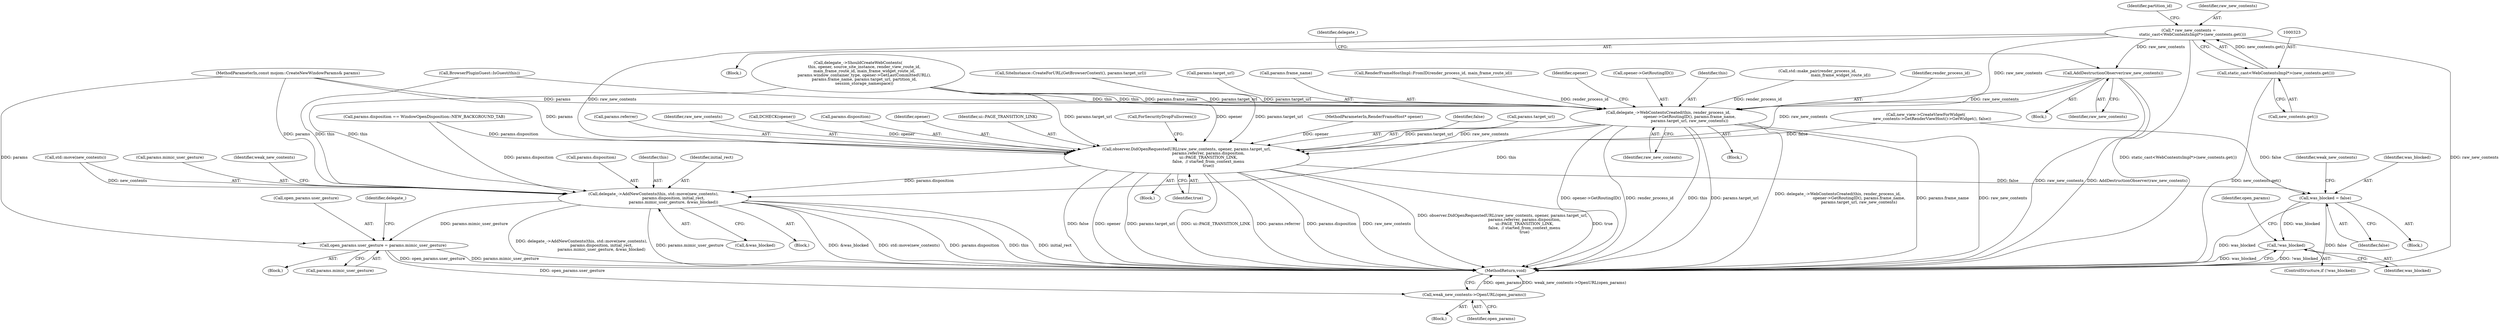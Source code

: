 digraph "0_Chrome_d18c519758c2e6043f0e1f00e2b69a55b3d7997f@pointer" {
"1000360" [label="(Call,AddDestructionObserver(raw_new_contents))"];
"1000320" [label="(Call,* raw_new_contents =\n      static_cast<WebContentsImpl*>(new_contents.get()))"];
"1000322" [label="(Call,static_cast<WebContentsImpl*>(new_contents.get()))"];
"1000365" [label="(Call,delegate_->WebContentsCreated(this, render_process_id,\n                                  opener->GetRoutingID(), params.frame_name,\n                                  params.target_url, raw_new_contents))"];
"1000381" [label="(Call,observer.DidOpenRequestedURL(raw_new_contents, opener, params.target_url,\n                                   params.referrer, params.disposition,\n                                   ui::PAGE_TRANSITION_LINK,\n                                   false,  // started_from_context_menu\n                                   true))"];
"1000403" [label="(Call,was_blocked = false)"];
"1000432" [label="(Call,!was_blocked)"];
"1000414" [label="(Call,delegate_->AddNewContents(this, std::move(new_contents),\n                                params.disposition, initial_rect,\n                                params.mimic_user_gesture, &was_blocked))"];
"1000436" [label="(Call,open_params.user_gesture = params.mimic_user_gesture)"];
"1000459" [label="(Call,weak_new_contents->OpenURL(open_params))"];
"1000436" [label="(Call,open_params.user_gesture = params.mimic_user_gesture)"];
"1000425" [label="(Call,&was_blocked)"];
"1000387" [label="(Call,params.referrer)"];
"1000326" [label="(Identifier,partition_id)"];
"1000382" [label="(Identifier,raw_new_contents)"];
"1000126" [label="(Call,DCHECK(opener))"];
"1000355" [label="(Call,std::make_pair(render_process_id,\n                                     main_frame_widget_route_id))"];
"1000437" [label="(Call,open_params.user_gesture)"];
"1000445" [label="(Identifier,delegate_)"];
"1000321" [label="(Identifier,raw_new_contents)"];
"1000401" [label="(Block,)"];
"1000367" [label="(Identifier,render_process_id)"];
"1000422" [label="(Call,params.mimic_user_gesture)"];
"1000360" [label="(Call,AddDestructionObserver(raw_new_contents))"];
"1000372" [label="(Call,params.target_url)"];
"1000416" [label="(Call,std::move(new_contents))"];
"1000381" [label="(Call,observer.DidOpenRequestedURL(raw_new_contents, opener, params.target_url,\n                                   params.referrer, params.disposition,\n                                   ui::PAGE_TRANSITION_LINK,\n                                   false,  // started_from_context_menu\n                                   true))"];
"1000380" [label="(Block,)"];
"1000111" [label="(Block,)"];
"1000109" [label="(MethodParameterIn,const mojom::CreateNewWindowParams& params)"];
"1000458" [label="(Block,)"];
"1000414" [label="(Call,delegate_->AddNewContents(this, std::move(new_contents),\n                                params.disposition, initial_rect,\n                                params.mimic_user_gesture, &was_blocked))"];
"1000165" [label="(Call,SiteInstance::CreateForURL(GetBrowserContext(), params.target_url))"];
"1000369" [label="(Call,params.frame_name)"];
"1000432" [label="(Call,!was_blocked)"];
"1000418" [label="(Call,params.disposition)"];
"1000337" [label="(Block,)"];
"1000324" [label="(Call,new_contents.get())"];
"1000138" [label="(Call,RenderFrameHostImpl::FromID(render_process_id, main_frame_route_id))"];
"1000390" [label="(Call,params.disposition)"];
"1000346" [label="(Call,new_view->CreateViewForWidget(\n          new_contents->GetRenderViewHost()->GetWidget(), false))"];
"1000320" [label="(Call,* raw_new_contents =\n      static_cast<WebContentsImpl*>(new_contents.get()))"];
"1000393" [label="(Identifier,ui::PAGE_TRANSITION_LINK)"];
"1000404" [label="(Identifier,was_blocked)"];
"1000375" [label="(Identifier,raw_new_contents)"];
"1000396" [label="(Call,ForSecurityDropFullscreen())"];
"1000460" [label="(Identifier,open_params)"];
"1000461" [label="(MethodReturn,void)"];
"1000421" [label="(Identifier,initial_rect)"];
"1000377" [label="(Identifier,opener)"];
"1000433" [label="(Identifier,was_blocked)"];
"1000429" [label="(Identifier,weak_new_contents)"];
"1000322" [label="(Call,static_cast<WebContentsImpl*>(new_contents.get()))"];
"1000202" [label="(Call,delegate_->ShouldCreateWebContents(\n          this, opener, source_site_instance, render_view_route_id,\n          main_frame_route_id, main_frame_widget_route_id,\n          params.window_container_type, opener->GetLastCommittedURL(),\n          params.frame_name, params.target_url, partition_id,\n          session_storage_namespace))"];
"1000383" [label="(Identifier,opener)"];
"1000434" [label="(Block,)"];
"1000365" [label="(Call,delegate_->WebContentsCreated(this, render_process_id,\n                                  opener->GetRoutingID(), params.frame_name,\n                                  params.target_url, raw_new_contents))"];
"1000368" [label="(Call,opener->GetRoutingID())"];
"1000408" [label="(Identifier,weak_new_contents)"];
"1000438" [label="(Identifier,open_params)"];
"1000412" [label="(Block,)"];
"1000440" [label="(Call,params.mimic_user_gesture)"];
"1000276" [label="(Call,params.disposition == WindowOpenDisposition::NEW_BACKGROUND_TAB)"];
"1000361" [label="(Identifier,raw_new_contents)"];
"1000105" [label="(MethodParameterIn,RenderFrameHost* opener)"];
"1000431" [label="(ControlStructure,if (!was_blocked))"];
"1000395" [label="(Identifier,true)"];
"1000394" [label="(Identifier,false)"];
"1000415" [label="(Identifier,this)"];
"1000459" [label="(Call,weak_new_contents->OpenURL(open_params))"];
"1000405" [label="(Identifier,false)"];
"1000363" [label="(Identifier,delegate_)"];
"1000403" [label="(Call,was_blocked = false)"];
"1000384" [label="(Call,params.target_url)"];
"1000144" [label="(Call,BrowserPluginGuest::IsGuest(this))"];
"1000366" [label="(Identifier,this)"];
"1000364" [label="(Block,)"];
"1000360" -> "1000337"  [label="AST: "];
"1000360" -> "1000361"  [label="CFG: "];
"1000361" -> "1000360"  [label="AST: "];
"1000363" -> "1000360"  [label="CFG: "];
"1000360" -> "1000461"  [label="DDG: raw_new_contents"];
"1000360" -> "1000461"  [label="DDG: AddDestructionObserver(raw_new_contents)"];
"1000320" -> "1000360"  [label="DDG: raw_new_contents"];
"1000360" -> "1000365"  [label="DDG: raw_new_contents"];
"1000360" -> "1000381"  [label="DDG: raw_new_contents"];
"1000320" -> "1000111"  [label="AST: "];
"1000320" -> "1000322"  [label="CFG: "];
"1000321" -> "1000320"  [label="AST: "];
"1000322" -> "1000320"  [label="AST: "];
"1000326" -> "1000320"  [label="CFG: "];
"1000320" -> "1000461"  [label="DDG: static_cast<WebContentsImpl*>(new_contents.get())"];
"1000320" -> "1000461"  [label="DDG: raw_new_contents"];
"1000322" -> "1000320"  [label="DDG: new_contents.get()"];
"1000320" -> "1000365"  [label="DDG: raw_new_contents"];
"1000320" -> "1000381"  [label="DDG: raw_new_contents"];
"1000322" -> "1000324"  [label="CFG: "];
"1000323" -> "1000322"  [label="AST: "];
"1000324" -> "1000322"  [label="AST: "];
"1000322" -> "1000461"  [label="DDG: new_contents.get()"];
"1000365" -> "1000364"  [label="AST: "];
"1000365" -> "1000375"  [label="CFG: "];
"1000366" -> "1000365"  [label="AST: "];
"1000367" -> "1000365"  [label="AST: "];
"1000368" -> "1000365"  [label="AST: "];
"1000369" -> "1000365"  [label="AST: "];
"1000372" -> "1000365"  [label="AST: "];
"1000375" -> "1000365"  [label="AST: "];
"1000377" -> "1000365"  [label="CFG: "];
"1000365" -> "1000461"  [label="DDG: delegate_->WebContentsCreated(this, render_process_id,\n                                  opener->GetRoutingID(), params.frame_name,\n                                  params.target_url, raw_new_contents)"];
"1000365" -> "1000461"  [label="DDG: params.frame_name"];
"1000365" -> "1000461"  [label="DDG: raw_new_contents"];
"1000365" -> "1000461"  [label="DDG: opener->GetRoutingID()"];
"1000365" -> "1000461"  [label="DDG: render_process_id"];
"1000365" -> "1000461"  [label="DDG: this"];
"1000365" -> "1000461"  [label="DDG: params.target_url"];
"1000202" -> "1000365"  [label="DDG: this"];
"1000202" -> "1000365"  [label="DDG: params.frame_name"];
"1000202" -> "1000365"  [label="DDG: params.target_url"];
"1000144" -> "1000365"  [label="DDG: this"];
"1000355" -> "1000365"  [label="DDG: render_process_id"];
"1000138" -> "1000365"  [label="DDG: render_process_id"];
"1000109" -> "1000365"  [label="DDG: params"];
"1000165" -> "1000365"  [label="DDG: params.target_url"];
"1000365" -> "1000381"  [label="DDG: raw_new_contents"];
"1000365" -> "1000381"  [label="DDG: params.target_url"];
"1000365" -> "1000414"  [label="DDG: this"];
"1000381" -> "1000380"  [label="AST: "];
"1000381" -> "1000395"  [label="CFG: "];
"1000382" -> "1000381"  [label="AST: "];
"1000383" -> "1000381"  [label="AST: "];
"1000384" -> "1000381"  [label="AST: "];
"1000387" -> "1000381"  [label="AST: "];
"1000390" -> "1000381"  [label="AST: "];
"1000393" -> "1000381"  [label="AST: "];
"1000394" -> "1000381"  [label="AST: "];
"1000395" -> "1000381"  [label="AST: "];
"1000396" -> "1000381"  [label="CFG: "];
"1000381" -> "1000461"  [label="DDG: false"];
"1000381" -> "1000461"  [label="DDG: opener"];
"1000381" -> "1000461"  [label="DDG: params.target_url"];
"1000381" -> "1000461"  [label="DDG: ui::PAGE_TRANSITION_LINK"];
"1000381" -> "1000461"  [label="DDG: params.referrer"];
"1000381" -> "1000461"  [label="DDG: params.disposition"];
"1000381" -> "1000461"  [label="DDG: raw_new_contents"];
"1000381" -> "1000461"  [label="DDG: observer.DidOpenRequestedURL(raw_new_contents, opener, params.target_url,\n                                   params.referrer, params.disposition,\n                                   ui::PAGE_TRANSITION_LINK,\n                                   false,  // started_from_context_menu\n                                   true)"];
"1000381" -> "1000461"  [label="DDG: true"];
"1000126" -> "1000381"  [label="DDG: opener"];
"1000202" -> "1000381"  [label="DDG: opener"];
"1000202" -> "1000381"  [label="DDG: params.target_url"];
"1000105" -> "1000381"  [label="DDG: opener"];
"1000165" -> "1000381"  [label="DDG: params.target_url"];
"1000109" -> "1000381"  [label="DDG: params"];
"1000276" -> "1000381"  [label="DDG: params.disposition"];
"1000346" -> "1000381"  [label="DDG: false"];
"1000381" -> "1000403"  [label="DDG: false"];
"1000381" -> "1000414"  [label="DDG: params.disposition"];
"1000403" -> "1000401"  [label="AST: "];
"1000403" -> "1000405"  [label="CFG: "];
"1000404" -> "1000403"  [label="AST: "];
"1000405" -> "1000403"  [label="AST: "];
"1000408" -> "1000403"  [label="CFG: "];
"1000403" -> "1000461"  [label="DDG: false"];
"1000403" -> "1000461"  [label="DDG: was_blocked"];
"1000346" -> "1000403"  [label="DDG: false"];
"1000403" -> "1000432"  [label="DDG: was_blocked"];
"1000432" -> "1000431"  [label="AST: "];
"1000432" -> "1000433"  [label="CFG: "];
"1000433" -> "1000432"  [label="AST: "];
"1000438" -> "1000432"  [label="CFG: "];
"1000461" -> "1000432"  [label="CFG: "];
"1000432" -> "1000461"  [label="DDG: !was_blocked"];
"1000432" -> "1000461"  [label="DDG: was_blocked"];
"1000414" -> "1000412"  [label="AST: "];
"1000414" -> "1000425"  [label="CFG: "];
"1000415" -> "1000414"  [label="AST: "];
"1000416" -> "1000414"  [label="AST: "];
"1000418" -> "1000414"  [label="AST: "];
"1000421" -> "1000414"  [label="AST: "];
"1000422" -> "1000414"  [label="AST: "];
"1000425" -> "1000414"  [label="AST: "];
"1000429" -> "1000414"  [label="CFG: "];
"1000414" -> "1000461"  [label="DDG: delegate_->AddNewContents(this, std::move(new_contents),\n                                params.disposition, initial_rect,\n                                params.mimic_user_gesture, &was_blocked)"];
"1000414" -> "1000461"  [label="DDG: params.mimic_user_gesture"];
"1000414" -> "1000461"  [label="DDG: &was_blocked"];
"1000414" -> "1000461"  [label="DDG: std::move(new_contents)"];
"1000414" -> "1000461"  [label="DDG: params.disposition"];
"1000414" -> "1000461"  [label="DDG: this"];
"1000414" -> "1000461"  [label="DDG: initial_rect"];
"1000202" -> "1000414"  [label="DDG: this"];
"1000144" -> "1000414"  [label="DDG: this"];
"1000416" -> "1000414"  [label="DDG: new_contents"];
"1000276" -> "1000414"  [label="DDG: params.disposition"];
"1000109" -> "1000414"  [label="DDG: params"];
"1000414" -> "1000436"  [label="DDG: params.mimic_user_gesture"];
"1000436" -> "1000434"  [label="AST: "];
"1000436" -> "1000440"  [label="CFG: "];
"1000437" -> "1000436"  [label="AST: "];
"1000440" -> "1000436"  [label="AST: "];
"1000445" -> "1000436"  [label="CFG: "];
"1000436" -> "1000461"  [label="DDG: open_params.user_gesture"];
"1000436" -> "1000461"  [label="DDG: params.mimic_user_gesture"];
"1000109" -> "1000436"  [label="DDG: params"];
"1000436" -> "1000459"  [label="DDG: open_params.user_gesture"];
"1000459" -> "1000458"  [label="AST: "];
"1000459" -> "1000460"  [label="CFG: "];
"1000460" -> "1000459"  [label="AST: "];
"1000461" -> "1000459"  [label="CFG: "];
"1000459" -> "1000461"  [label="DDG: open_params"];
"1000459" -> "1000461"  [label="DDG: weak_new_contents->OpenURL(open_params)"];
}
